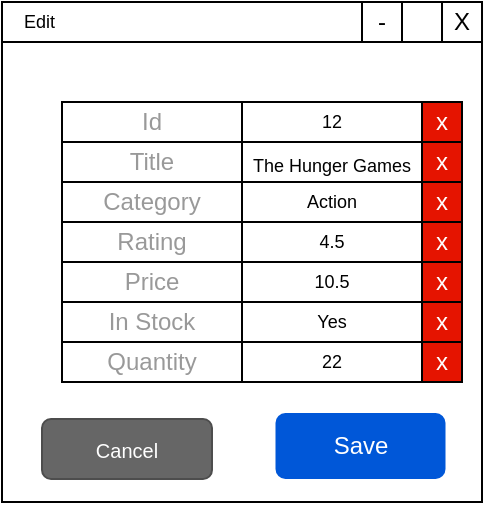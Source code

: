 <mxfile version="23.1.5" type="device">
  <diagram name="Page-1" id="AMS66FWU9nKd5_xFry6W">
    <mxGraphModel dx="724" dy="434" grid="1" gridSize="10" guides="1" tooltips="1" connect="1" arrows="1" fold="1" page="1" pageScale="1" pageWidth="850" pageHeight="1100" math="0" shadow="0">
      <root>
        <mxCell id="0" />
        <mxCell id="1" parent="0" />
        <mxCell id="aFkcePXXmETLFqp9PaKK-1" value="" style="rounded=0;whiteSpace=wrap;html=1;" parent="1" vertex="1">
          <mxGeometry x="650" y="40" width="240" height="230" as="geometry" />
        </mxCell>
        <mxCell id="y1fPZmUWk6z4M5QxG3gg-109" value="Save" style="rounded=1;fillColor=#0057D8;strokeColor=none;html=1;whiteSpace=wrap;fontColor=#ffffff;align=center;verticalAlign=middle;fontStyle=0;fontSize=12;sketch=0;" vertex="1" parent="1">
          <mxGeometry x="786.75" y="225.5" width="85" height="33" as="geometry" />
        </mxCell>
        <mxCell id="y1fPZmUWk6z4M5QxG3gg-110" value="Cancel" style="rounded=1;html=1;shadow=0;dashed=0;whiteSpace=wrap;fontSize=10;fillColor=#666666;align=center;strokeColor=#4D4D4D;fontColor=#ffffff;" vertex="1" parent="1">
          <mxGeometry x="670" y="228.5" width="85" height="30" as="geometry" />
        </mxCell>
        <mxCell id="y1fPZmUWk6z4M5QxG3gg-115" value="" style="group" vertex="1" connectable="0" parent="1">
          <mxGeometry x="650" y="20" width="240" height="20" as="geometry" />
        </mxCell>
        <mxCell id="aFkcePXXmETLFqp9PaKK-7" value="" style="rounded=0;whiteSpace=wrap;html=1;" parent="y1fPZmUWk6z4M5QxG3gg-115" vertex="1">
          <mxGeometry width="240" height="20" as="geometry" />
        </mxCell>
        <mxCell id="aFkcePXXmETLFqp9PaKK-6" value="Edit&amp;nbsp;" style="text;html=1;align=center;verticalAlign=middle;whiteSpace=wrap;rounded=0;fontSize=9;" parent="y1fPZmUWk6z4M5QxG3gg-115" vertex="1">
          <mxGeometry width="40" height="20" as="geometry" />
        </mxCell>
        <mxCell id="aFkcePXXmETLFqp9PaKK-8" value="X" style="rounded=0;whiteSpace=wrap;html=1;" parent="y1fPZmUWk6z4M5QxG3gg-115" vertex="1">
          <mxGeometry x="220.005" width="20" height="20" as="geometry" />
        </mxCell>
        <mxCell id="aFkcePXXmETLFqp9PaKK-12" value="-" style="rounded=0;whiteSpace=wrap;html=1;" parent="y1fPZmUWk6z4M5QxG3gg-115" vertex="1">
          <mxGeometry x="180" width="20" height="20" as="geometry" />
        </mxCell>
        <mxCell id="y1fPZmUWk6z4M5QxG3gg-116" value="" style="group" vertex="1" connectable="0" parent="1">
          <mxGeometry x="680" y="70" width="180" height="140" as="geometry" />
        </mxCell>
        <mxCell id="y1fPZmUWk6z4M5QxG3gg-6" value="Id" style="rounded=0;whiteSpace=wrap;html=1;fontColor=#999999;" vertex="1" parent="y1fPZmUWk6z4M5QxG3gg-116">
          <mxGeometry width="90" height="20" as="geometry" />
        </mxCell>
        <mxCell id="y1fPZmUWk6z4M5QxG3gg-8" value="Title" style="rounded=0;whiteSpace=wrap;html=1;fontColor=#999999;" vertex="1" parent="y1fPZmUWk6z4M5QxG3gg-116">
          <mxGeometry y="20" width="90" height="20" as="geometry" />
        </mxCell>
        <mxCell id="y1fPZmUWk6z4M5QxG3gg-10" value="Category" style="rounded=0;whiteSpace=wrap;html=1;fontColor=#999999;" vertex="1" parent="y1fPZmUWk6z4M5QxG3gg-116">
          <mxGeometry y="40" width="90" height="20" as="geometry" />
        </mxCell>
        <mxCell id="y1fPZmUWk6z4M5QxG3gg-11" value="Rating" style="rounded=0;whiteSpace=wrap;html=1;fontColor=#999999;" vertex="1" parent="y1fPZmUWk6z4M5QxG3gg-116">
          <mxGeometry y="60" width="90" height="20" as="geometry" />
        </mxCell>
        <mxCell id="y1fPZmUWk6z4M5QxG3gg-12" value="Price" style="rounded=0;whiteSpace=wrap;html=1;fontColor=#999999;" vertex="1" parent="y1fPZmUWk6z4M5QxG3gg-116">
          <mxGeometry y="80" width="90" height="20" as="geometry" />
        </mxCell>
        <mxCell id="y1fPZmUWk6z4M5QxG3gg-13" value="In Stock" style="rounded=0;whiteSpace=wrap;html=1;fontColor=#999999;" vertex="1" parent="y1fPZmUWk6z4M5QxG3gg-116">
          <mxGeometry y="100" width="90" height="20" as="geometry" />
        </mxCell>
        <mxCell id="y1fPZmUWk6z4M5QxG3gg-14" value="Quantity" style="rounded=0;whiteSpace=wrap;html=1;fontColor=#999999;" vertex="1" parent="y1fPZmUWk6z4M5QxG3gg-116">
          <mxGeometry y="120" width="90" height="20" as="geometry" />
        </mxCell>
        <mxCell id="y1fPZmUWk6z4M5QxG3gg-17" value="&lt;font style=&quot;font-size: 9px;&quot;&gt;12&lt;/font&gt;" style="rounded=0;whiteSpace=wrap;html=1;fontColor=#000000;labelBackgroundColor=none;fontSize=9;" vertex="1" parent="y1fPZmUWk6z4M5QxG3gg-116">
          <mxGeometry x="90" width="90" height="20" as="geometry" />
        </mxCell>
        <mxCell id="y1fPZmUWk6z4M5QxG3gg-18" value="&lt;div style=&quot;font-size: 9px;&quot;&gt;&lt;span style=&quot;background-color: initial; font-size: 9px;&quot;&gt;The Hunger Games&lt;/span&gt;&lt;/div&gt;" style="rounded=0;whiteSpace=wrap;html=1;fontColor=#000000;labelBackgroundColor=none;align=center;verticalAlign=top;fontSize=9;" vertex="1" parent="y1fPZmUWk6z4M5QxG3gg-116">
          <mxGeometry x="90" y="20" width="90" height="20" as="geometry" />
        </mxCell>
        <mxCell id="y1fPZmUWk6z4M5QxG3gg-19" value="Action" style="rounded=0;whiteSpace=wrap;html=1;fontColor=#000000;labelBackgroundColor=none;fontSize=9;" vertex="1" parent="y1fPZmUWk6z4M5QxG3gg-116">
          <mxGeometry x="90" y="40" width="90" height="20" as="geometry" />
        </mxCell>
        <mxCell id="y1fPZmUWk6z4M5QxG3gg-20" value="4.5" style="rounded=0;whiteSpace=wrap;html=1;fontColor=#000000;labelBackgroundColor=none;fontSize=9;" vertex="1" parent="y1fPZmUWk6z4M5QxG3gg-116">
          <mxGeometry x="90" y="60" width="90" height="20" as="geometry" />
        </mxCell>
        <mxCell id="y1fPZmUWk6z4M5QxG3gg-21" value="10.5" style="rounded=0;whiteSpace=wrap;html=1;fontColor=#000000;labelBackgroundColor=none;fontSize=9;" vertex="1" parent="y1fPZmUWk6z4M5QxG3gg-116">
          <mxGeometry x="90" y="80" width="90" height="20" as="geometry" />
        </mxCell>
        <mxCell id="y1fPZmUWk6z4M5QxG3gg-22" value="Yes" style="rounded=0;whiteSpace=wrap;html=1;fontColor=#000000;labelBackgroundColor=none;fontSize=9;" vertex="1" parent="y1fPZmUWk6z4M5QxG3gg-116">
          <mxGeometry x="90" y="100" width="90" height="20" as="geometry" />
        </mxCell>
        <mxCell id="y1fPZmUWk6z4M5QxG3gg-23" value="22" style="rounded=0;whiteSpace=wrap;html=1;fontColor=#000000;labelBackgroundColor=none;fontSize=9;" vertex="1" parent="y1fPZmUWk6z4M5QxG3gg-116">
          <mxGeometry x="90" y="120" width="90" height="20" as="geometry" />
        </mxCell>
        <mxCell id="y1fPZmUWk6z4M5QxG3gg-117" value="x" style="rounded=0;whiteSpace=wrap;html=1;fillColor=#e51400;fontColor=#ffffff;strokeColor=default;" vertex="1" parent="1">
          <mxGeometry x="860" y="70" width="20" height="20" as="geometry" />
        </mxCell>
        <mxCell id="y1fPZmUWk6z4M5QxG3gg-118" value="x" style="rounded=0;whiteSpace=wrap;html=1;fillColor=#e51400;fontColor=#ffffff;strokeColor=default;" vertex="1" parent="1">
          <mxGeometry x="860" y="90" width="20" height="20" as="geometry" />
        </mxCell>
        <mxCell id="y1fPZmUWk6z4M5QxG3gg-119" value="x" style="rounded=0;whiteSpace=wrap;html=1;fillColor=#e51400;fontColor=#ffffff;strokeColor=default;" vertex="1" parent="1">
          <mxGeometry x="860" y="110" width="20" height="20" as="geometry" />
        </mxCell>
        <mxCell id="y1fPZmUWk6z4M5QxG3gg-120" value="x" style="rounded=0;whiteSpace=wrap;html=1;fillColor=#e51400;fontColor=#ffffff;strokeColor=default;" vertex="1" parent="1">
          <mxGeometry x="860" y="130" width="20" height="20" as="geometry" />
        </mxCell>
        <mxCell id="y1fPZmUWk6z4M5QxG3gg-121" value="x" style="rounded=0;whiteSpace=wrap;html=1;fillColor=#e51400;fontColor=#ffffff;strokeColor=default;" vertex="1" parent="1">
          <mxGeometry x="860" y="150" width="20" height="20" as="geometry" />
        </mxCell>
        <mxCell id="y1fPZmUWk6z4M5QxG3gg-122" value="x" style="rounded=0;whiteSpace=wrap;html=1;fillColor=#e51400;fontColor=#ffffff;strokeColor=default;" vertex="1" parent="1">
          <mxGeometry x="860" y="170" width="20" height="20" as="geometry" />
        </mxCell>
        <mxCell id="y1fPZmUWk6z4M5QxG3gg-123" value="x" style="rounded=0;whiteSpace=wrap;html=1;fillColor=#e51400;fontColor=#ffffff;strokeColor=default;" vertex="1" parent="1">
          <mxGeometry x="860" y="190" width="20" height="20" as="geometry" />
        </mxCell>
      </root>
    </mxGraphModel>
  </diagram>
</mxfile>
